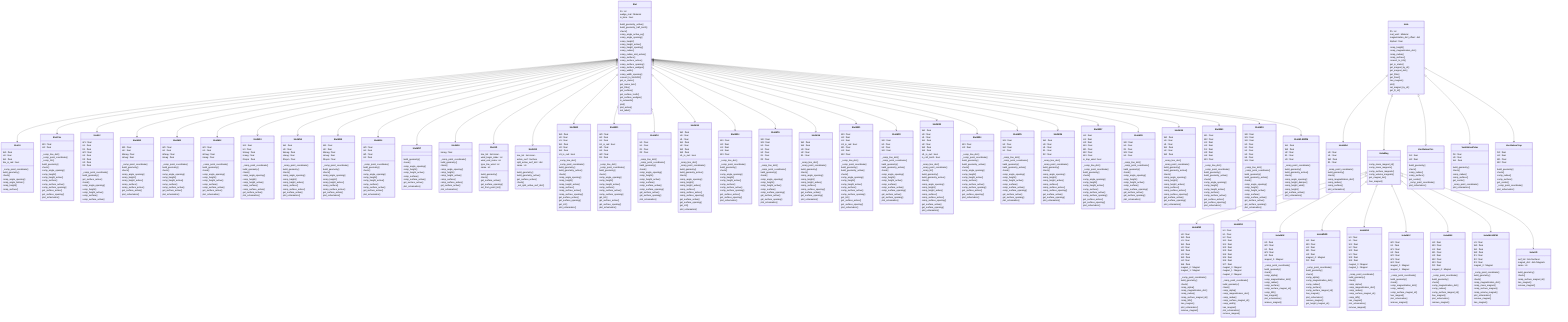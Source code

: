classDiagram
direction TB
class Hole{
	Zh : int
	mat_void : Material
	magnetization_dict_offset : dict
	Alpha0 : float
	comp_height()
	comp_magnetization_dict()
	comp_radius()
	comp_surface()
	convert_to_UD()
	get_is_stator()
	get_magnet_by_id()
	get_magnet_dict()
	get_Rbo()
	get_Rext()
	has_magnet()
	plot()
	set_magnet_by_id()
	get_R_id()
}
class HoleM50{
	H0 : float
	W0 : float
	H1 : float
	W1 : float
	H2 : float
	W2 : float
	H3 : float
	W3 : float
	H4 : float
	W4 : float
	magnet_0 : Magnet
	magnet_1 : Magnet
	_comp_point_coordinate()
	build_geometry()
	check()
	comp_alpha()
	comp_magnetization_dict()
	comp_radius()
	comp_surface_magnet_id()
	comp_W5()
	has_magnet()
	plot_schematics()
	remove_magnet()
}
class HoleM51{
	H0 : float
	H1 : float
	H2 : float
	W0 : float
	W1 : float
	W2 : float
	W3 : float
	W4 : float
	W5 : float
	W6 : float
	W7 : float
	magnet_0 : Magnet
	magnet_1 : Magnet
	magnet_2 : Magnet
	_comp_point_coordinate()
	build_geometry()
	check()
	comp_alpha()
	comp_magnetization_dict()
	comp_radius()
	comp_surface_magnet_id()
	comp_width()
	has_magnet()
	plot_schematics()
	remove_magnet()
}
class HoleM52{
	H0 : float
	W0 : float
	H1 : float
	W3 : float
	H2 : float
	magnet_0 : Magnet
	_comp_point_coordinate()
	build_geometry()
	check()
	comp_alpha()
	comp_magnetization_dict()
	comp_radius()
	comp_surface()
	comp_surface_magnet_id()
	comp_W1()
	has_magnet()
	plot_schematics()
	remove_magnet()
}
class HoleM52R{
	H0 : float
	W0 : float
	H1 : float
	W1 : float
	H2 : float
	magnet_0 : Magnet
	R0 : float
	_comp_point_coordinate()
	build_geometry()
	check()
	comp_alpha()
	comp_magnetization_dict()
	comp_radius()
	comp_surface()
	comp_surface_magnet_id()
	has_magnet()
	plot_schematics()
	remove_magnet()
	get_height_magnet_id()
}
class HoleM53{
	H0 : float
	H1 : float
	W1 : float
	H2 : float
	W2 : float
	H3 : float
	W3 : float
	W4 : float
	magnet_0 : Magnet
	magnet_1 : Magnet
	_comp_point_coordinate()
	build_geometry()
	check()
	comp_alpha()
	comp_magnetization_dict()
	comp_radius()
	comp_surface_magnet_id()
	comp_W5()
	has_magnet()
	plot_schematics()
	remove_magnet()
}
class HoleM54{
	H0 : float
	H1 : float
	W0 : float
	R1 : float
	_comp_point_coordinate()
	build_geometry()
	check()
	comp_magnetization_dict()
	comp_radius()
	comp_surface()
	plot_schematics()
}
class HoleM57{
	W0 : float
	H1 : float
	W1 : float
	H2 : float
	W2 : float
	W3 : float
	W4 : float
	magnet_0 : Magnet
	magnet_1 : Magnet
	_comp_point_coordinate()
	build_geometry()
	check()
	comp_magnetization_dict()
	comp_radius()
	comp_surface_magnet_id()
	has_magnet()
	plot_schematics()
	remove_magnet()
}
class HoleM58{
	H0 : float
	W0 : float
	H1 : float
	W1 : float
	H2 : float
	W2 : float
	W3 : float
	R0 : float
	magnet_0 : Magnet
	_comp_point_coordinate()
	build_geometry()
	check()
	comp_magnetization_dict()
	comp_radius()
	comp_surface_magnet_id()
	has_magnet()
	plot_schematics()
	remove_magnet()
}
class HoleMLSRPM{
	H1 : float
	W0 : float
	W1 : float
	W2 : float
	R1 : float
	R2 : float
	R3 : float
	magnet_0 : Magnet
	_comp_point_coordinate()
	build_geometry()
	check()
	comp_magnetization_dict()
	comp_mass_magnet()
	comp_surface_magnet()
	comp_volume_magnet()
	plot_schematics()
	remove_magnet()
	has_magnet()
}
class HoleMag{
	comp_mass_magnet_id()
	comp_mass_magnets()
	comp_surface_magnets()
	comp_volume_magnets()
	get_magnet_list()
	has_magnet()
}
class HoleUD{
	surf_list : list~Surface~
	magnet_dict : dict~Magnet~
	name : str
	build_geometry()
	check()
	comp_surface_magnet_id()
	has_magnet()
	remove_magnet()
}
class Slot{
	Zs : int
	wedge_mat : Material
	is_bore : bool
	build_geometry_active()
	build_geometry_half_tooth()
	check()
	comp_angle_active_eq()
	comp_angle_opening()
	comp_height()
	comp_height_active()
	comp_height_opening()
	comp_radius()
	comp_radius_mid_active()
	comp_surface()
	comp_surface_active()
	comp_surface_opening()
	comp_surface_wedges()
	comp_width()
	comp_width_opening()
	convert_to_SlotUD2()
	get_is_stator()
	get_name_lam()
	get_Rbo()
	get_surface()
	get_surface_tooth()
	get_surface_wedges()
	is_outwards()
	plot()
	plot_active()
	set_label()
}
class Slot19{
	W0 : float
	H0 : float
	W1 : float
	Wx_is_rad : bool
	_comp_point_coordinate()
	build_geometry()
	check()
	comp_angle_opening()
	comp_angle_bottom()
	comp_height()
	comp_surface()
}
class SlotCirc{
	W0 : float
	H0 : float
	_comp_line_dict()
	_comp_point_coordinate()
	_comp_R0()
	build_geometry()
	check()
	comp_angle_opening()
	comp_height()
	comp_height_active()
	comp_surface()
	comp_surface_active()
	comp_surface_opening()
	get_surface_active()
	get_surface_opening()
	plot_schematics()
}
class SlotDC{
	W1 : float
	H1 : float
	D1 : float
	W2 : float
	H2 : float
	D2 : float
	H3 : float
	R3 : float
	_comp_point_coordinate()
	build_geometry()
	get_surface_active()
	check()
	comp_angle_opening()
	comp_height()
	comp_height_active()
	comp_surface()
	comp_surface_active()
}
class SlotM10{
	W0 : float
	H0 : float
	Wmag : float
	Hmag : float
	_comp_point_coordinate()
	build_geometry()
	check()
	comp_angle_opening()
	comp_height()
	comp_height_active()
	comp_surface()
	comp_surface_active()
	get_surface_active()
	plot_schematics()
}
class SlotM11{
	W0 : float
	H0 : float
	Wmag : float
	Hmag : float
	_comp_point_coordinate()
	build_geometry()
	check()
	comp_angle_opening()
	comp_height()
	comp_height_active()
	comp_surface()
	comp_surface_active()
	get_surface_active()
	plot_schematics()
}
class SlotM12{
	W0 : float
	H0 : float
	Wmag : float
	Hmag : float
	_comp_point_coordinate()
	build_geometry()
	check()
	comp_angle_opening()
	comp_height()
	comp_height_active()
	comp_surface()
	comp_surface_active()
	get_surface_active()
	plot_schematics()
}
class SlotM13{
	W0 : float
	H0 : float
	Wmag : float
	Hmag : float
	Rtopm : float
	_comp_point_coordinate()
	build_geometry()
	check()
	comp_angle_opening()
	comp_height()
	comp_height_active()
	comp_surface()
	comp_surface_active()
	get_surface_active()
	plot_schematics()
}
class SlotM14{
	W0 : float
	H0 : float
	Wmag : float
	Hmag : float
	Rtopm : float
	_comp_point_coordinate()
	build_geometry()
	check()
	comp_angle_opening()
	comp_height()
	comp_height_active()
	comp_surface()
	comp_surface_active()
	get_surface_active()
	plot_schematics()
}
class SlotM15{
	W0 : float
	H0 : float
	Wmag : float
	Hmag : float
	Rtopm : float
	_comp_point_coordinate()
	build_geometry()
	check()
	comp_angle_opening()
	comp_height()
	comp_height_active()
	comp_surface()
	comp_surface_active()
	get_surface_active()
	plot_schematics()
}
class SlotM16{
	W0 : float
	H0 : float
	W1 : float
	H1 : float
	_comp_point_coordinate()
	build_geometry()
	check()
	comp_angle_opening()
	comp_height()
	comp_height_active()
	comp_surface()
	comp_surface_active()
	get_surface_active()
	plot_schematics()
}
class SlotM17{
	build_geometry()
	check()
	comp_angle_opening()
	comp_height()
	comp_height_active()
	comp_surface()
	comp_surface_active()
	get_surface_active()
	plot_schematics()
}
class SlotM18{
	Hmag : float
	_comp_point_coordinate()
	build_geometry()
	check()
	comp_angle_opening()
	comp_height()
	comp_height_active()
	comp_surface()
	comp_surface_active()
	get_surface_active()
	plot_schematics()
}
class SlotUD{
	line_list : list~Line~
	wind_begin_index : int
	wind_end_index : int
	type_line_wind : int
	name : str
	build_geometry()
	check()
	get_surface_active()
	get_surface_opening()
	set_from_point_list()
}
class SlotUD2{
	line_list : list~Line~
	active_surf : Surface
	split_active_surf_dict : dict
	name : str
	build_geometry()
	build_geometry_active()
	get_surface_active()
	check()
	_set_split_active_surf_dict()
}
class SlotW10{
	W0 : float
	H0 : float
	H1 : float
	W1 : float
	H2 : float
	W2 : float
	H1_is_rad : bool
	_comp_line_dict()
	_comp_point_coordinate()
	build_geometry()
	build_geometry_active()
	check()
	comp_angle_opening()
	comp_height()
	comp_height_active()
	comp_surface()
	comp_surface_active()
	comp_surface_opening()
	get_surface_active()
	get_surface_opening()
	get_H1()
	plot_schematics()
}
class SlotW11{
	W0 : float
	H0 : float
	H1 : float
	H1_is_rad : bool
	W1 : float
	H2 : float
	W2 : float
	R1 : float
	_comp_line_dict()
	_comp_point_coordinate()
	build_geometry()
	check()
	comp_angle_opening()
	comp_height()
	comp_height_active()
	comp_surface()
	comp_surface_active()
	comp_surface_opening()
	get_H1()
	get_surface_active()
	get_surface_opening()
	plot_schematics()
}
class SlotW12{
	H0 : float
	H1 : float
	R1 : float
	R2 : float
	_comp_line_dict()
	_comp_point_coordinate()
	build_geometry()
	check()
	comp_angle_opening()
	comp_height()
	comp_height_active()
	comp_surface()
	comp_surface_active()
	comp_surface_opening()
	get_surface_active()
	get_surface_opening()
	plot_schematics()
}
class SlotW13{
	W0 : float
	H0 : float
	H1 : float
	W1 : float
	H2 : float
	W2 : float
	W3 : float
	H1_is_rad : bool
	_comp_line_dict()
	_comp_point_coordinate()
	build_geometry()
	build_geometry_active()
	check()
	comp_angle_opening()
	comp_height()
	comp_height_active()
	comp_surface()
	comp_surface_active()
	comp_surface_opening()
	get_surface_active()
	get_surface_opening()
	get_H1()
	plot_schematics()
}
class SlotW14{
	W0 : float
	H0 : float
	H1 : float
	H3 : float
	W3 : float
	_comp_line_dict()
	_comp_point_coordinate()
	build_geometry()
	check()
	comp_angle_opening()
	comp_height()
	comp_height_active()
	comp_surface()
	comp_surface_active()
	comp_surface_opening()
	get_surface_active()
	get_surface_opening()
	plot_schematics()
}
class SlotW15{
	W0 : float
	W3 : float
	H0 : float
	H1 : float
	H2 : float
	R1 : float
	R2 : float
	_comp_line_dict()
	_comp_point_coordinate()
	build_geometry()
	check()
	comp_angle_opening()
	comp_height()
	comp_height_active()
	comp_surface()
	comp_surface_opening()
	get_surface_active()
	get_surface_opening()
	plot_schematics()
}
class SlotW16{
	W0 : float
	W3 : float
	H0 : float
	H2 : float
	R1 : float
	_comp_line_dict()
	_comp_point_coordinate()
	build_geometry()
	check()
	comp_angle_opening()
	comp_height()
	comp_height_active()
	comp_surface()
	comp_surface_opening()
	get_surface_active()
	get_surface_opening()
	plot_schematics()
}
class SlotW21{
	W0 : float
	H0 : float
	H1 : float
	H1_is_rad : bool
	W1 : float
	H2 : float
	W2 : float
	_comp_line_dict()
	_comp_point_coordinate()
	build_geometry()
	build_geometry_active()
	check()
	comp_angle_opening()
	comp_height()
	comp_height_active()
	comp_surface()
	comp_surface_active()
	comp_surface_opening()
	get_H1()
	get_surface_active()
	get_surface_opening()
	plot_schematics()
}
class SlotW22{
	W0 : float
	H0 : float
	H2 : float
	W2 : float
	_comp_line_dict()
	_comp_point_coordinate()
	build_geometry()
	build_geometry_active()
	check()
	comp_angle_opening()
	comp_height()
	comp_height_active()
	comp_surface()
	comp_surface_active()
	comp_surface_opening()
	get_surface_active()
	get_surface_opening()
	plot_schematics()
}
class SlotW23{
	W0 : float
	H0 : float
	H1 : float
	W1 : float
	H2 : float
	W2 : float
	W3 : float
	H1_is_rad : bool
	is_cstt_tooth : bool
	_comp_line_dict()
	_comp_point_coordinate()
	_comp_W()
	build_geometry()
	build_geometry_active()
	check()
	comp_angle_opening()
	comp_height()
	comp_height_active()
	comp_surface()
	comp_surface_active()
	comp_surface_opening()
	get_surface_active()
	get_surface_opening()
	plot_schematics()
}
class SlotW24{
	W3 : float
	H2 : float
	_comp_line_dict()
	_comp_point_coordinate()
	build_geometry()
	build_geometry_active()
	check()
	comp_angle_opening()
	comp_height()
	comp_height_active()
	comp_surface()
	comp_surface_active()
	comp_surface_opening()
	get_surface_active()
	get_surface_opening()
	plot_schematics()
}
class SlotW25{
	W3 : float
	H2 : float
	W4 : float
	H1 : float
	_comp_line_dict()
	_comp_point_coordinate()
	build_geometry()
	build_geometry_active()
	check()
	comp_angle_opening()
	comp_height()
	comp_height_active()
	comp_surface()
	comp_surface_active()
	comp_surface_opening()
	get_surface_active()
	get_surface_opening()
	plot_schematics()
}
class SlotW26{
	W0 : float
	H0 : float
	H1 : float
	R1 : float
	R2 : float
	_comp_line_dict()
	_comp_point_coordinate()
	build_geometry()
	check()
	comp_angle_opening()
	comp_height()
	comp_height_active()
	comp_surface()
	comp_surface_active()
	comp_surface_opening()
	get_surface_active()
	get_surface_opening()
	plot_schematics()
}
class SlotW27{
	H0 : float
	H1 : float
	H2 : float
	W0 : float
	W1 : float
	W2 : float
	W3 : float
	is_trap_wind : bool
	_comp_line_dict()
	_comp_point_coordinate()
	build_geometry()
	check()
	comp_angle_opening()
	comp_height()
	comp_height_active()
	comp_surface()
	comp_surface_active()
	comp_surface_opening()
	get_surface_active()
	get_surface_opening()
	plot_schematics()
}
class SlotW28{
	W0 : float
	H0 : float
	R1 : float
	W3 : float
	H3 : float
	_comp_line_dict()
	_comp_point_coordinate()
	build_geometry()
	check()
	comp_angle_opening()
	comp_height()
	comp_height_active()
	comp_surface()
	comp_surface_opening()
	get_surface_active()
	get_surface_opening()
	plot_schematics()
}
class SlotW29{
	W0 : float
	H0 : float
	H1 : float
	W1 : float
	H2 : float
	W2 : float
	_comp_line_dict()
	_comp_point_coordinate()
	build_geometry()
	build_geometry_active()
	check()
	comp_angle_opening()
	comp_height()
	comp_height_active()
	comp_surface()
	comp_surface_active()
	comp_surface_opening()
	get_surface_active()
	get_surface_opening()
	plot_schematics()
}
class SlotW60{
	W1 : float
	W2 : float
	H1 : float
	H2 : float
	R1 : float
	H3 : float
	H4 : float
	W3 : float
	_comp_line_dict()
	_comp_point_coordinate()
	build_geometry()
	build_geometry_active()
	check()
	comp_angle_opening()
	comp_height()
	comp_height_active()
	comp_surface()
	comp_surface_active()
	get_surface_active()
	get_surface_opening()
	plot_schematics()
}
class SlotW61{
	W0 : float
	W1 : float
	W2 : float
	H0 : float
	H1 : float
	H2 : float
	H3 : float
	H4 : float
	W3 : float
	_comp_line_dict()
	_comp_point_coordinate()
	build_geometry()
	build_geometry_active()
	check()
	comp_angle_opening()
	comp_height()
	comp_height_active()
	comp_surface()
	comp_surface_active()
	get_surface_active()
	get_surface_opening()
	plot_schematics()
}
class SlotWLSRPM{
	W1 : float
	W3 : float
	H2 : float
	R1 : float
	H3 : float
	_comp_point_coordinate()
	build_geometry()
	build_geometry_active()
	check()
	comp_angle_opening()
	comp_height_damper()
	comp_height_wind()
	comp_height()
	get_surface_active()
	plot_schematics()
}
class VentilationCirc{
	D0 : float
	H0 : float
	build_geometry()
	check()
	comp_radius()
	comp_surface()
	get_center()
	_comp_point_coordinate()
	plot_schematics()
}
class VentilationPolar{
	D0 : float
	H0 : float
	W1 : float
	build_geometry()
	check()
	comp_radius()
	comp_surface()
	get_center()
	_comp_point_coordinate()
	plot_schematics()
}
class VentilationTrap{
	D0 : float
	H0 : float
	W1 : float
	W2 : float
	build_geometry()
	check()
	comp_radius()
	comp_surface()
	get_center()
	_comp_point_coordinate()
	plot_schematics()
}
Hole  <|--> HoleM54
Hole  <|--> HoleMag
Hole  <|--> VentilationCirc
Hole  <|--> VentilationPolar
Hole  <|--> VentilationTrap
HoleMag  <|--> HoleM50
HoleMag  <|--> HoleM51
HoleMag  <|--> HoleM52
HoleMag  <|--> HoleM52R
HoleMag  <|--> HoleM53
HoleMag  <|--> HoleM57
HoleMag  <|--> HoleM58
HoleMag  <|--> HoleMLSRPM
HoleMag  <|--> HoleUD
Slot  <|--> Slot19
Slot  <|--> SlotCirc
Slot  <|--> SlotDC
Slot  <|--> SlotM10
Slot  <|--> SlotM11
Slot  <|--> SlotM12
Slot  <|--> SlotM13
Slot  <|--> SlotM14
Slot  <|--> SlotM15
Slot  <|--> SlotM16
Slot  <|--> SlotM17
Slot  <|--> SlotM18
Slot  <|--> SlotUD
Slot  <|--> SlotUD2
Slot  <|--> SlotW10
Slot  <|--> SlotW11
Slot  <|--> SlotW12
Slot  <|--> SlotW13
Slot  <|--> SlotW14
Slot  <|--> SlotW15
Slot  <|--> SlotW16
Slot  <|--> SlotW21
Slot  <|--> SlotW22
Slot  <|--> SlotW23
Slot  <|--> SlotW24
Slot  <|--> SlotW25
Slot  <|--> SlotW26
Slot  <|--> SlotW27
Slot  <|--> SlotW28
Slot  <|--> SlotW29
Slot  <|--> SlotW60
Slot  <|--> SlotW61
Slot  <|--> SlotWLSRPM